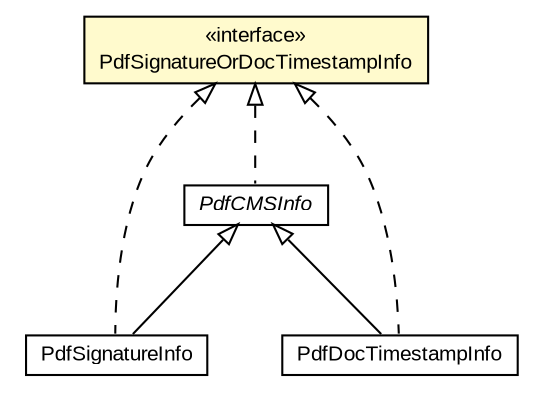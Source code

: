 #!/usr/local/bin/dot
#
# Class diagram 
# Generated by UMLGraph version R5_6-24-gf6e263 (http://www.umlgraph.org/)
#

digraph G {
	edge [fontname="arial",fontsize=10,labelfontname="arial",labelfontsize=10];
	node [fontname="arial",fontsize=10,shape=plaintext];
	nodesep=0.25;
	ranksep=0.5;
	// eu.europa.esig.dss.pdf.PdfSignatureOrDocTimestampInfo
	c504561 [label=<<table title="eu.europa.esig.dss.pdf.PdfSignatureOrDocTimestampInfo" border="0" cellborder="1" cellspacing="0" cellpadding="2" port="p" bgcolor="lemonChiffon" href="./PdfSignatureOrDocTimestampInfo.html">
		<tr><td><table border="0" cellspacing="0" cellpadding="1">
<tr><td align="center" balign="center"> &#171;interface&#187; </td></tr>
<tr><td align="center" balign="center"> PdfSignatureOrDocTimestampInfo </td></tr>
		</table></td></tr>
		</table>>, URL="./PdfSignatureOrDocTimestampInfo.html", fontname="arial", fontcolor="black", fontsize=10.0];
	// eu.europa.esig.dss.pdf.PdfSignatureInfo
	c504562 [label=<<table title="eu.europa.esig.dss.pdf.PdfSignatureInfo" border="0" cellborder="1" cellspacing="0" cellpadding="2" port="p" href="./PdfSignatureInfo.html">
		<tr><td><table border="0" cellspacing="0" cellpadding="1">
<tr><td align="center" balign="center"> PdfSignatureInfo </td></tr>
		</table></td></tr>
		</table>>, URL="./PdfSignatureInfo.html", fontname="arial", fontcolor="black", fontsize=10.0];
	// eu.europa.esig.dss.pdf.PdfDocTimestampInfo
	c504566 [label=<<table title="eu.europa.esig.dss.pdf.PdfDocTimestampInfo" border="0" cellborder="1" cellspacing="0" cellpadding="2" port="p" href="./PdfDocTimestampInfo.html">
		<tr><td><table border="0" cellspacing="0" cellpadding="1">
<tr><td align="center" balign="center"> PdfDocTimestampInfo </td></tr>
		</table></td></tr>
		</table>>, URL="./PdfDocTimestampInfo.html", fontname="arial", fontcolor="black", fontsize=10.0];
	// eu.europa.esig.dss.pdf.PdfCMSInfo
	c504568 [label=<<table title="eu.europa.esig.dss.pdf.PdfCMSInfo" border="0" cellborder="1" cellspacing="0" cellpadding="2" port="p" href="./PdfCMSInfo.html">
		<tr><td><table border="0" cellspacing="0" cellpadding="1">
<tr><td align="center" balign="center"><font face="arial italic"> PdfCMSInfo </font></td></tr>
		</table></td></tr>
		</table>>, URL="./PdfCMSInfo.html", fontname="arial", fontcolor="black", fontsize=10.0];
	//eu.europa.esig.dss.pdf.PdfSignatureInfo extends eu.europa.esig.dss.pdf.PdfCMSInfo
	c504568:p -> c504562:p [dir=back,arrowtail=empty];
	//eu.europa.esig.dss.pdf.PdfSignatureInfo implements eu.europa.esig.dss.pdf.PdfSignatureOrDocTimestampInfo
	c504561:p -> c504562:p [dir=back,arrowtail=empty,style=dashed];
	//eu.europa.esig.dss.pdf.PdfDocTimestampInfo extends eu.europa.esig.dss.pdf.PdfCMSInfo
	c504568:p -> c504566:p [dir=back,arrowtail=empty];
	//eu.europa.esig.dss.pdf.PdfDocTimestampInfo implements eu.europa.esig.dss.pdf.PdfSignatureOrDocTimestampInfo
	c504561:p -> c504566:p [dir=back,arrowtail=empty,style=dashed];
	//eu.europa.esig.dss.pdf.PdfCMSInfo implements eu.europa.esig.dss.pdf.PdfSignatureOrDocTimestampInfo
	c504561:p -> c504568:p [dir=back,arrowtail=empty,style=dashed];
}

